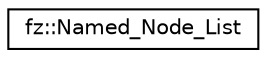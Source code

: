 digraph "Graphical Class Hierarchy"
{
 // LATEX_PDF_SIZE
  edge [fontname="Helvetica",fontsize="10",labelfontname="Helvetica",labelfontsize="10"];
  node [fontname="Helvetica",fontsize="10",shape=record];
  rankdir="LR";
  Node0 [label="fz::Named_Node_List",height=0.2,width=0.4,color="black", fillcolor="white", style="filled",URL="$structfz_1_1Named__Node__List.html",tooltip="A named List (or ordered collections) of Nodes."];
}
